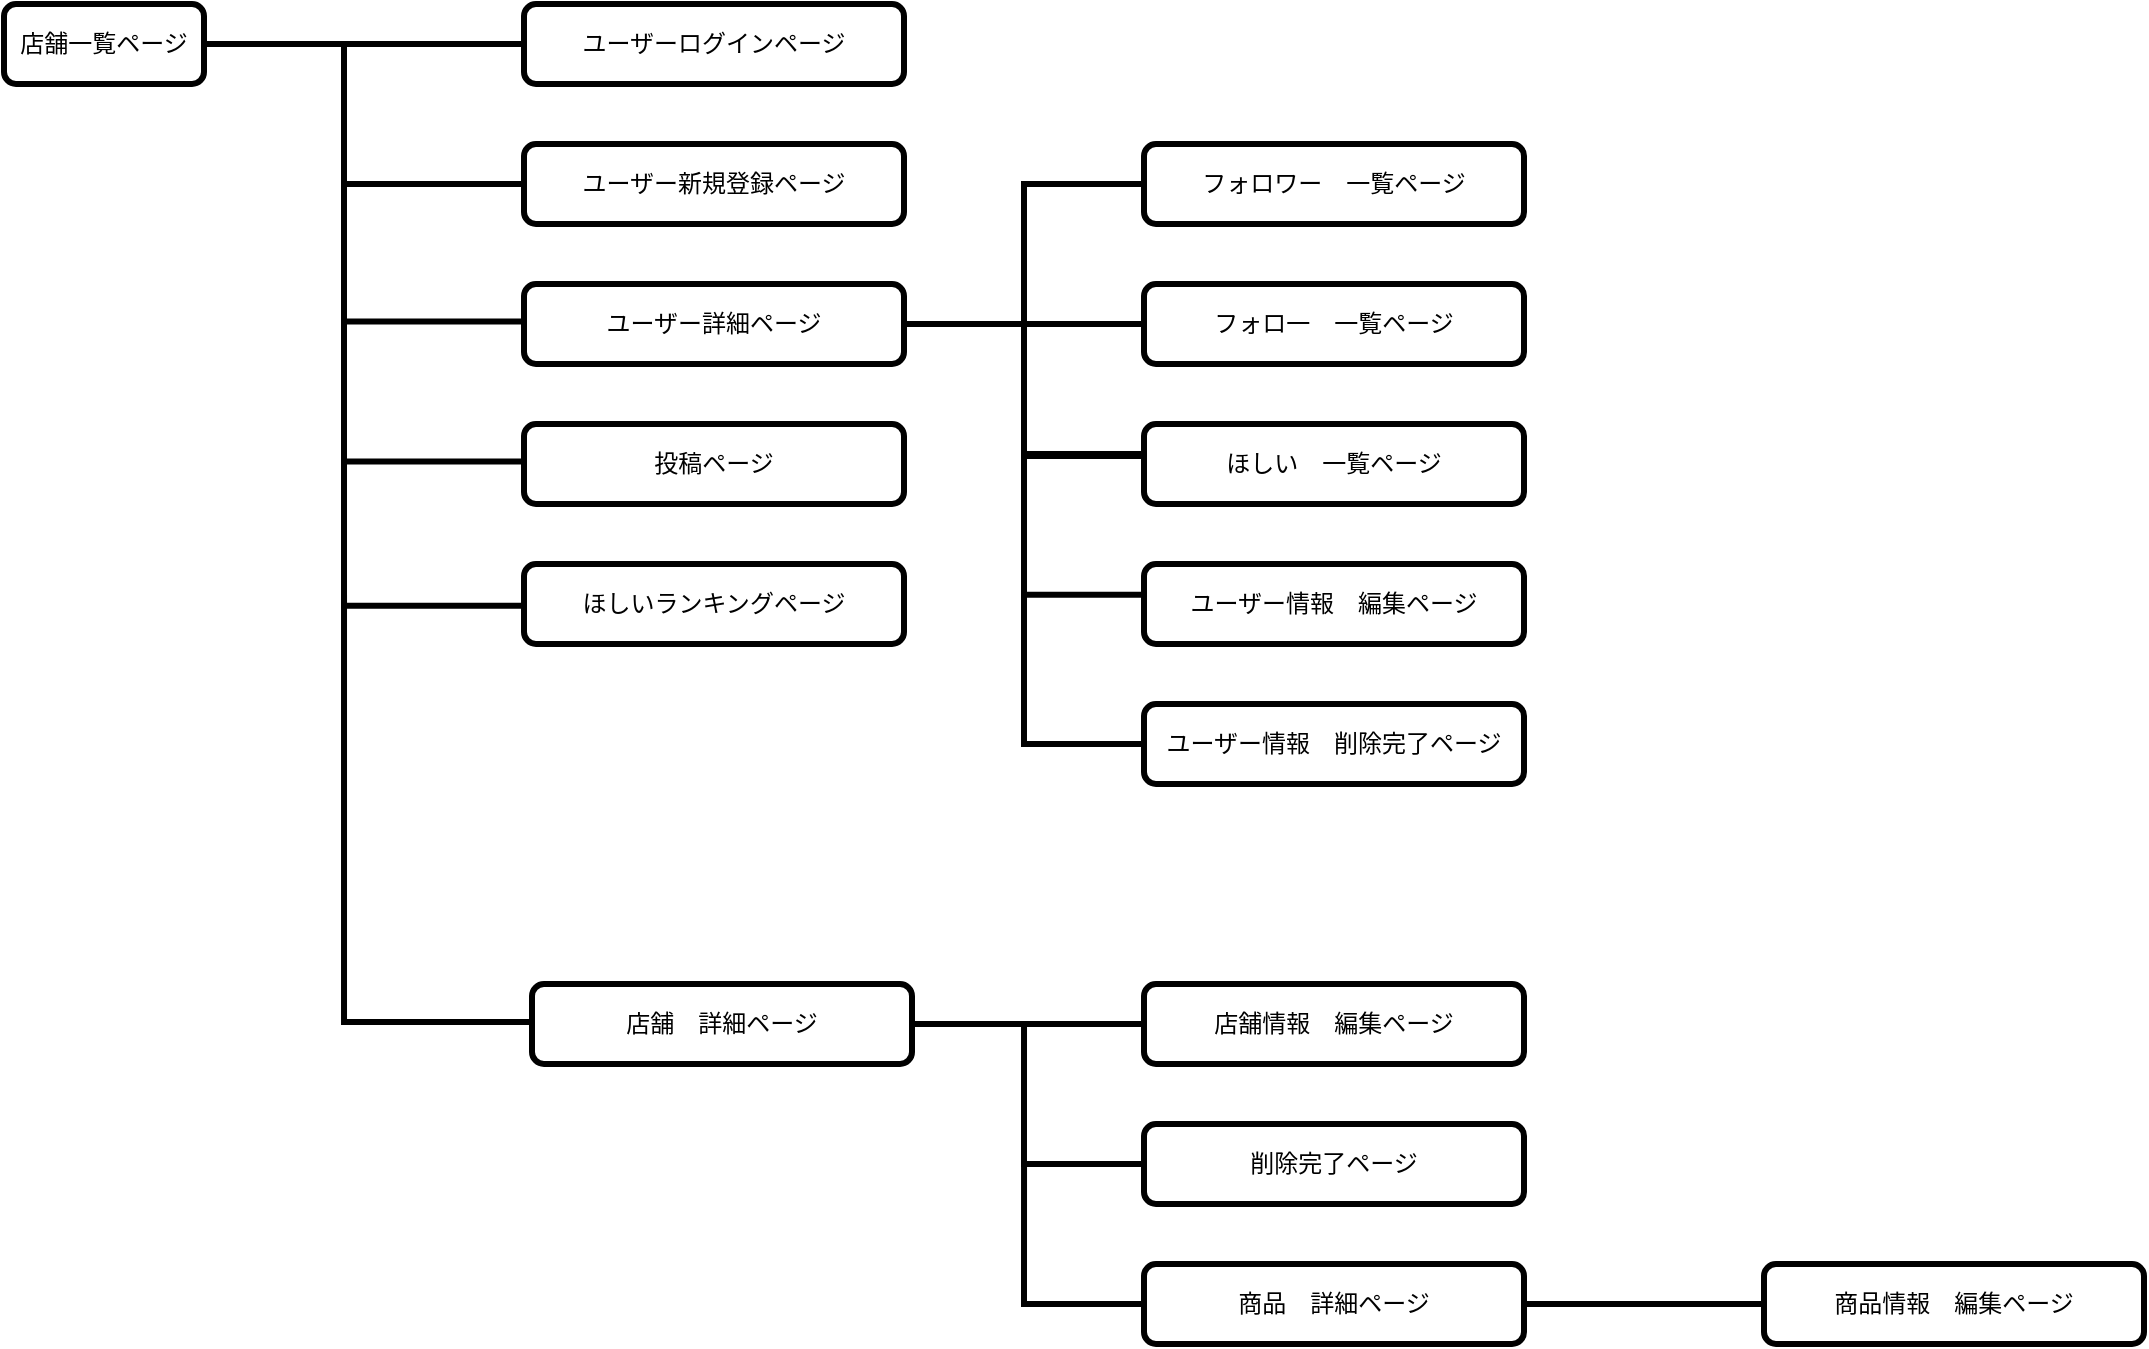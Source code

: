 <mxfile>
    <diagram id="8VJfnn8uMmHbqZ1KrH1m" name="ページ1">
        <mxGraphModel dx="193" dy="129" grid="1" gridSize="10" guides="1" tooltips="1" connect="1" arrows="1" fold="1" page="1" pageScale="1" pageWidth="1654" pageHeight="1169" math="0" shadow="0">
            <root>
                <mxCell id="0"/>
                <mxCell id="1" parent="0"/>
                <mxCell id="4" style="edgeStyle=none;html=1;exitX=1;exitY=0.5;exitDx=0;exitDy=0;entryX=0;entryY=0.5;entryDx=0;entryDy=0;endArrow=none;endFill=0;strokeWidth=3;" parent="1" source="2" target="3" edge="1">
                    <mxGeometry relative="1" as="geometry"/>
                </mxCell>
                <mxCell id="2" value="店舗一覧ページ" style="whiteSpace=wrap;html=1;align=center;rounded=1;strokeWidth=3;" parent="1" vertex="1">
                    <mxGeometry x="160" y="240" width="100" height="40" as="geometry"/>
                </mxCell>
                <mxCell id="3" value="ユーザーログインページ" style="whiteSpace=wrap;html=1;align=center;rounded=1;strokeWidth=3;" parent="1" vertex="1">
                    <mxGeometry x="420" y="240" width="190" height="40" as="geometry"/>
                </mxCell>
                <mxCell id="7" style="edgeStyle=none;html=1;exitX=1;exitY=0.5;exitDx=0;exitDy=0;entryX=0;entryY=0.5;entryDx=0;entryDy=0;endArrow=none;endFill=0;fontStyle=1;strokeWidth=3;" parent="1" target="6" edge="1">
                    <mxGeometry relative="1" as="geometry">
                        <mxPoint x="610" y="400" as="sourcePoint"/>
                    </mxGeometry>
                </mxCell>
                <mxCell id="5" value="ユーザー新規登録ページ" style="whiteSpace=wrap;html=1;align=center;rounded=1;strokeWidth=3;" parent="1" vertex="1">
                    <mxGeometry x="420" y="310" width="190" height="40" as="geometry"/>
                </mxCell>
                <mxCell id="6" value="フォロ一　一覧ページ" style="whiteSpace=wrap;html=1;align=center;rounded=1;strokeWidth=3;" parent="1" vertex="1">
                    <mxGeometry x="730" y="380" width="190" height="40" as="geometry"/>
                </mxCell>
                <mxCell id="8" value="フォロワー　一覧ページ" style="whiteSpace=wrap;html=1;align=center;rounded=1;strokeWidth=3;" parent="1" vertex="1">
                    <mxGeometry x="730" y="310" width="190" height="40" as="geometry"/>
                </mxCell>
                <mxCell id="9" value="" style="shape=partialRectangle;whiteSpace=wrap;html=1;bottom=1;right=1;left=1;top=0;fillColor=none;routingCenterX=-0.5;rounded=1;rotation=90;strokeWidth=3;" parent="1" vertex="1">
                    <mxGeometry x="632.5" y="367.5" width="135" height="60" as="geometry"/>
                </mxCell>
                <mxCell id="10" value="ほしい　一覧ページ" style="whiteSpace=wrap;html=1;align=center;rounded=1;strokeWidth=3;" parent="1" vertex="1">
                    <mxGeometry x="730" y="450" width="190" height="40" as="geometry"/>
                </mxCell>
                <mxCell id="12" value="ユーザー情報　編集ページ" style="whiteSpace=wrap;html=1;align=center;rounded=1;strokeWidth=3;" parent="1" vertex="1">
                    <mxGeometry x="730" y="520" width="190" height="40" as="geometry"/>
                </mxCell>
                <mxCell id="19" style="edgeStyle=elbowEdgeStyle;html=1;exitX=1;exitY=1;exitDx=0;exitDy=0;endArrow=none;endFill=0;entryX=0;entryY=0.5;entryDx=0;entryDy=0;rounded=0;strokeWidth=3;" parent="1" source="13" target="17" edge="1">
                    <mxGeometry relative="1" as="geometry">
                        <mxPoint x="669.667" y="610" as="targetPoint"/>
                        <Array as="points">
                            <mxPoint x="670" y="590"/>
                        </Array>
                    </mxGeometry>
                </mxCell>
                <mxCell id="13" value="" style="shape=partialRectangle;whiteSpace=wrap;html=1;bottom=1;right=1;left=1;top=0;fillColor=none;routingCenterX=-0.5;rounded=1;rotation=90;strokeWidth=3;" parent="1" vertex="1">
                    <mxGeometry x="665.32" y="470.69" width="69.37" height="60" as="geometry"/>
                </mxCell>
                <mxCell id="14" value="" style="shape=partialRectangle;whiteSpace=wrap;html=1;bottom=0;right=0;fillColor=none;rounded=1;rotation=-90;strokeWidth=3;" parent="1" vertex="1">
                    <mxGeometry x="338.75" y="251.25" width="70" height="87.5" as="geometry"/>
                </mxCell>
                <mxCell id="15" value="" style="shape=partialRectangle;whiteSpace=wrap;html=1;bottom=0;right=0;fillColor=none;rounded=1;rotation=-90;strokeWidth=3;" parent="1" vertex="1">
                    <mxGeometry x="338.75" y="320" width="70" height="87.5" as="geometry"/>
                </mxCell>
                <mxCell id="16" value="ユーザー詳細ページ" style="whiteSpace=wrap;html=1;align=center;rounded=1;strokeWidth=3;" parent="1" vertex="1">
                    <mxGeometry x="420" y="380" width="190" height="40" as="geometry"/>
                </mxCell>
                <mxCell id="17" value="ユーザー情報　削除完了ページ" style="whiteSpace=wrap;html=1;align=center;rounded=1;strokeWidth=3;" parent="1" vertex="1">
                    <mxGeometry x="730" y="590" width="190" height="40" as="geometry"/>
                </mxCell>
                <mxCell id="21" value="投稿ページ" style="whiteSpace=wrap;html=1;align=center;rounded=1;strokeWidth=3;" parent="1" vertex="1">
                    <mxGeometry x="420" y="450" width="190" height="40" as="geometry"/>
                </mxCell>
                <mxCell id="22" value="" style="shape=partialRectangle;whiteSpace=wrap;html=1;bottom=0;right=0;fillColor=none;rounded=1;rotation=-90;strokeWidth=3;" parent="1" vertex="1">
                    <mxGeometry x="338.75" y="390" width="70" height="87.5" as="geometry"/>
                </mxCell>
                <mxCell id="29" style="edgeStyle=orthogonalEdgeStyle;rounded=0;html=1;exitX=1;exitY=0.5;exitDx=0;exitDy=0;entryX=0;entryY=0.5;entryDx=0;entryDy=0;endArrow=none;endFill=0;strokeWidth=3;" parent="1" source="23" target="25" edge="1">
                    <mxGeometry relative="1" as="geometry"/>
                </mxCell>
                <mxCell id="23" value="店舗　詳細ページ" style="whiteSpace=wrap;html=1;align=center;rounded=1;strokeWidth=3;" parent="1" vertex="1">
                    <mxGeometry x="424" y="730" width="190" height="40" as="geometry"/>
                </mxCell>
                <mxCell id="24" value="" style="shape=partialRectangle;whiteSpace=wrap;html=1;bottom=0;right=0;fillColor=none;rounded=1;rotation=-90;strokeWidth=3;" parent="1" vertex="1">
                    <mxGeometry x="336.17" y="459.54" width="75.17" height="87.5" as="geometry"/>
                </mxCell>
                <mxCell id="25" value="店舗情報　編集ページ" style="whiteSpace=wrap;html=1;align=center;rounded=1;strokeWidth=3;" parent="1" vertex="1">
                    <mxGeometry x="730" y="730" width="190" height="40" as="geometry"/>
                </mxCell>
                <mxCell id="26" value="削除完了ページ" style="whiteSpace=wrap;html=1;align=center;rounded=1;strokeWidth=3;" parent="1" vertex="1">
                    <mxGeometry x="730" y="800" width="190" height="40" as="geometry"/>
                </mxCell>
                <mxCell id="34" style="edgeStyle=orthogonalEdgeStyle;rounded=0;html=1;exitX=1;exitY=0.5;exitDx=0;exitDy=0;entryX=0;entryY=0.5;entryDx=0;entryDy=0;endArrow=none;endFill=0;strokeWidth=3;" parent="1" source="27" target="28" edge="1">
                    <mxGeometry relative="1" as="geometry"/>
                </mxCell>
                <mxCell id="27" value="商品　詳細ページ" style="whiteSpace=wrap;html=1;align=center;rounded=1;strokeWidth=3;" parent="1" vertex="1">
                    <mxGeometry x="730" y="870" width="190" height="40" as="geometry"/>
                </mxCell>
                <mxCell id="28" value="商品情報　編集ページ" style="whiteSpace=wrap;html=1;align=center;rounded=1;strokeWidth=3;" parent="1" vertex="1">
                    <mxGeometry x="1040" y="870" width="190" height="40" as="geometry"/>
                </mxCell>
                <mxCell id="31" style="edgeStyle=orthogonalEdgeStyle;html=1;endArrow=none;endFill=0;rounded=0;entryX=0;entryY=0.5;entryDx=0;entryDy=0;strokeWidth=3;" parent="1" target="26" edge="1">
                    <mxGeometry relative="1" as="geometry">
                        <mxPoint x="730.01" y="810" as="targetPoint"/>
                        <mxPoint x="670.01" y="750" as="sourcePoint"/>
                        <Array as="points">
                            <mxPoint x="670" y="820"/>
                        </Array>
                    </mxGeometry>
                </mxCell>
                <mxCell id="32" style="edgeStyle=orthogonalEdgeStyle;html=1;endArrow=none;endFill=0;rounded=0;entryX=0;entryY=0.5;entryDx=0;entryDy=0;strokeWidth=3;" parent="1" edge="1">
                    <mxGeometry relative="1" as="geometry">
                        <mxPoint x="730.01" y="890" as="targetPoint"/>
                        <mxPoint x="670.02" y="820" as="sourcePoint"/>
                        <Array as="points">
                            <mxPoint x="670.01" y="890"/>
                        </Array>
                    </mxGeometry>
                </mxCell>
                <mxCell id="36" value="ほしいランキングページ" style="whiteSpace=wrap;html=1;align=center;rounded=1;strokeWidth=3;" parent="1" vertex="1">
                    <mxGeometry x="420" y="520" width="190" height="40" as="geometry"/>
                </mxCell>
                <mxCell id="37" value="" style="shape=partialRectangle;whiteSpace=wrap;html=1;bottom=0;right=0;fillColor=none;rounded=1;rotation=-90;strokeWidth=3;" parent="1" vertex="1">
                    <mxGeometry x="269.93" y="596.95" width="212.19" height="92.03" as="geometry"/>
                </mxCell>
            </root>
        </mxGraphModel>
    </diagram>
</mxfile>